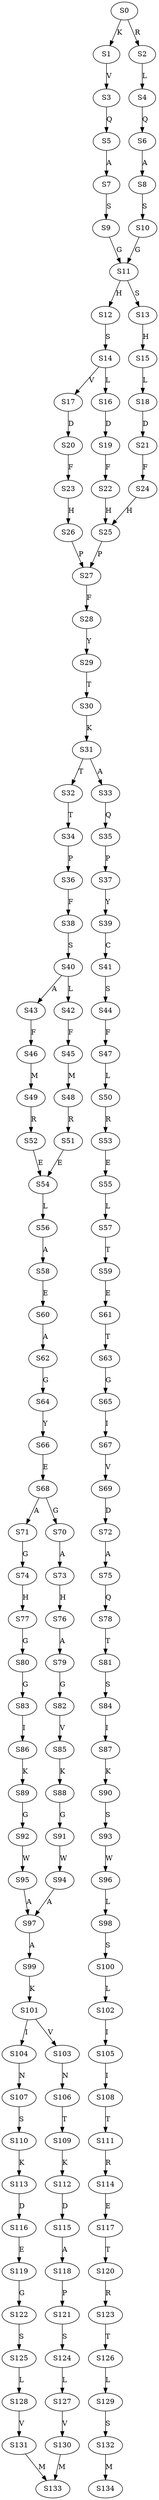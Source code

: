strict digraph  {
	S0 -> S1 [ label = K ];
	S0 -> S2 [ label = R ];
	S1 -> S3 [ label = V ];
	S2 -> S4 [ label = L ];
	S3 -> S5 [ label = Q ];
	S4 -> S6 [ label = Q ];
	S5 -> S7 [ label = A ];
	S6 -> S8 [ label = A ];
	S7 -> S9 [ label = S ];
	S8 -> S10 [ label = S ];
	S9 -> S11 [ label = G ];
	S10 -> S11 [ label = G ];
	S11 -> S12 [ label = H ];
	S11 -> S13 [ label = S ];
	S12 -> S14 [ label = S ];
	S13 -> S15 [ label = H ];
	S14 -> S16 [ label = L ];
	S14 -> S17 [ label = V ];
	S15 -> S18 [ label = L ];
	S16 -> S19 [ label = D ];
	S17 -> S20 [ label = D ];
	S18 -> S21 [ label = D ];
	S19 -> S22 [ label = F ];
	S20 -> S23 [ label = F ];
	S21 -> S24 [ label = F ];
	S22 -> S25 [ label = H ];
	S23 -> S26 [ label = H ];
	S24 -> S25 [ label = H ];
	S25 -> S27 [ label = P ];
	S26 -> S27 [ label = P ];
	S27 -> S28 [ label = F ];
	S28 -> S29 [ label = Y ];
	S29 -> S30 [ label = T ];
	S30 -> S31 [ label = K ];
	S31 -> S32 [ label = T ];
	S31 -> S33 [ label = A ];
	S32 -> S34 [ label = T ];
	S33 -> S35 [ label = Q ];
	S34 -> S36 [ label = P ];
	S35 -> S37 [ label = P ];
	S36 -> S38 [ label = F ];
	S37 -> S39 [ label = Y ];
	S38 -> S40 [ label = S ];
	S39 -> S41 [ label = C ];
	S40 -> S42 [ label = L ];
	S40 -> S43 [ label = A ];
	S41 -> S44 [ label = S ];
	S42 -> S45 [ label = F ];
	S43 -> S46 [ label = F ];
	S44 -> S47 [ label = F ];
	S45 -> S48 [ label = M ];
	S46 -> S49 [ label = M ];
	S47 -> S50 [ label = L ];
	S48 -> S51 [ label = R ];
	S49 -> S52 [ label = R ];
	S50 -> S53 [ label = R ];
	S51 -> S54 [ label = E ];
	S52 -> S54 [ label = E ];
	S53 -> S55 [ label = E ];
	S54 -> S56 [ label = L ];
	S55 -> S57 [ label = L ];
	S56 -> S58 [ label = A ];
	S57 -> S59 [ label = T ];
	S58 -> S60 [ label = E ];
	S59 -> S61 [ label = E ];
	S60 -> S62 [ label = A ];
	S61 -> S63 [ label = T ];
	S62 -> S64 [ label = G ];
	S63 -> S65 [ label = G ];
	S64 -> S66 [ label = Y ];
	S65 -> S67 [ label = I ];
	S66 -> S68 [ label = E ];
	S67 -> S69 [ label = V ];
	S68 -> S70 [ label = G ];
	S68 -> S71 [ label = A ];
	S69 -> S72 [ label = D ];
	S70 -> S73 [ label = A ];
	S71 -> S74 [ label = G ];
	S72 -> S75 [ label = A ];
	S73 -> S76 [ label = H ];
	S74 -> S77 [ label = H ];
	S75 -> S78 [ label = Q ];
	S76 -> S79 [ label = A ];
	S77 -> S80 [ label = G ];
	S78 -> S81 [ label = T ];
	S79 -> S82 [ label = G ];
	S80 -> S83 [ label = G ];
	S81 -> S84 [ label = S ];
	S82 -> S85 [ label = V ];
	S83 -> S86 [ label = I ];
	S84 -> S87 [ label = I ];
	S85 -> S88 [ label = K ];
	S86 -> S89 [ label = K ];
	S87 -> S90 [ label = K ];
	S88 -> S91 [ label = G ];
	S89 -> S92 [ label = G ];
	S90 -> S93 [ label = S ];
	S91 -> S94 [ label = W ];
	S92 -> S95 [ label = W ];
	S93 -> S96 [ label = W ];
	S94 -> S97 [ label = A ];
	S95 -> S97 [ label = A ];
	S96 -> S98 [ label = L ];
	S97 -> S99 [ label = A ];
	S98 -> S100 [ label = S ];
	S99 -> S101 [ label = K ];
	S100 -> S102 [ label = L ];
	S101 -> S103 [ label = V ];
	S101 -> S104 [ label = I ];
	S102 -> S105 [ label = I ];
	S103 -> S106 [ label = N ];
	S104 -> S107 [ label = N ];
	S105 -> S108 [ label = I ];
	S106 -> S109 [ label = T ];
	S107 -> S110 [ label = S ];
	S108 -> S111 [ label = T ];
	S109 -> S112 [ label = K ];
	S110 -> S113 [ label = K ];
	S111 -> S114 [ label = R ];
	S112 -> S115 [ label = D ];
	S113 -> S116 [ label = D ];
	S114 -> S117 [ label = E ];
	S115 -> S118 [ label = A ];
	S116 -> S119 [ label = E ];
	S117 -> S120 [ label = T ];
	S118 -> S121 [ label = P ];
	S119 -> S122 [ label = G ];
	S120 -> S123 [ label = R ];
	S121 -> S124 [ label = S ];
	S122 -> S125 [ label = S ];
	S123 -> S126 [ label = T ];
	S124 -> S127 [ label = L ];
	S125 -> S128 [ label = L ];
	S126 -> S129 [ label = L ];
	S127 -> S130 [ label = V ];
	S128 -> S131 [ label = V ];
	S129 -> S132 [ label = S ];
	S130 -> S133 [ label = M ];
	S131 -> S133 [ label = M ];
	S132 -> S134 [ label = M ];
}
